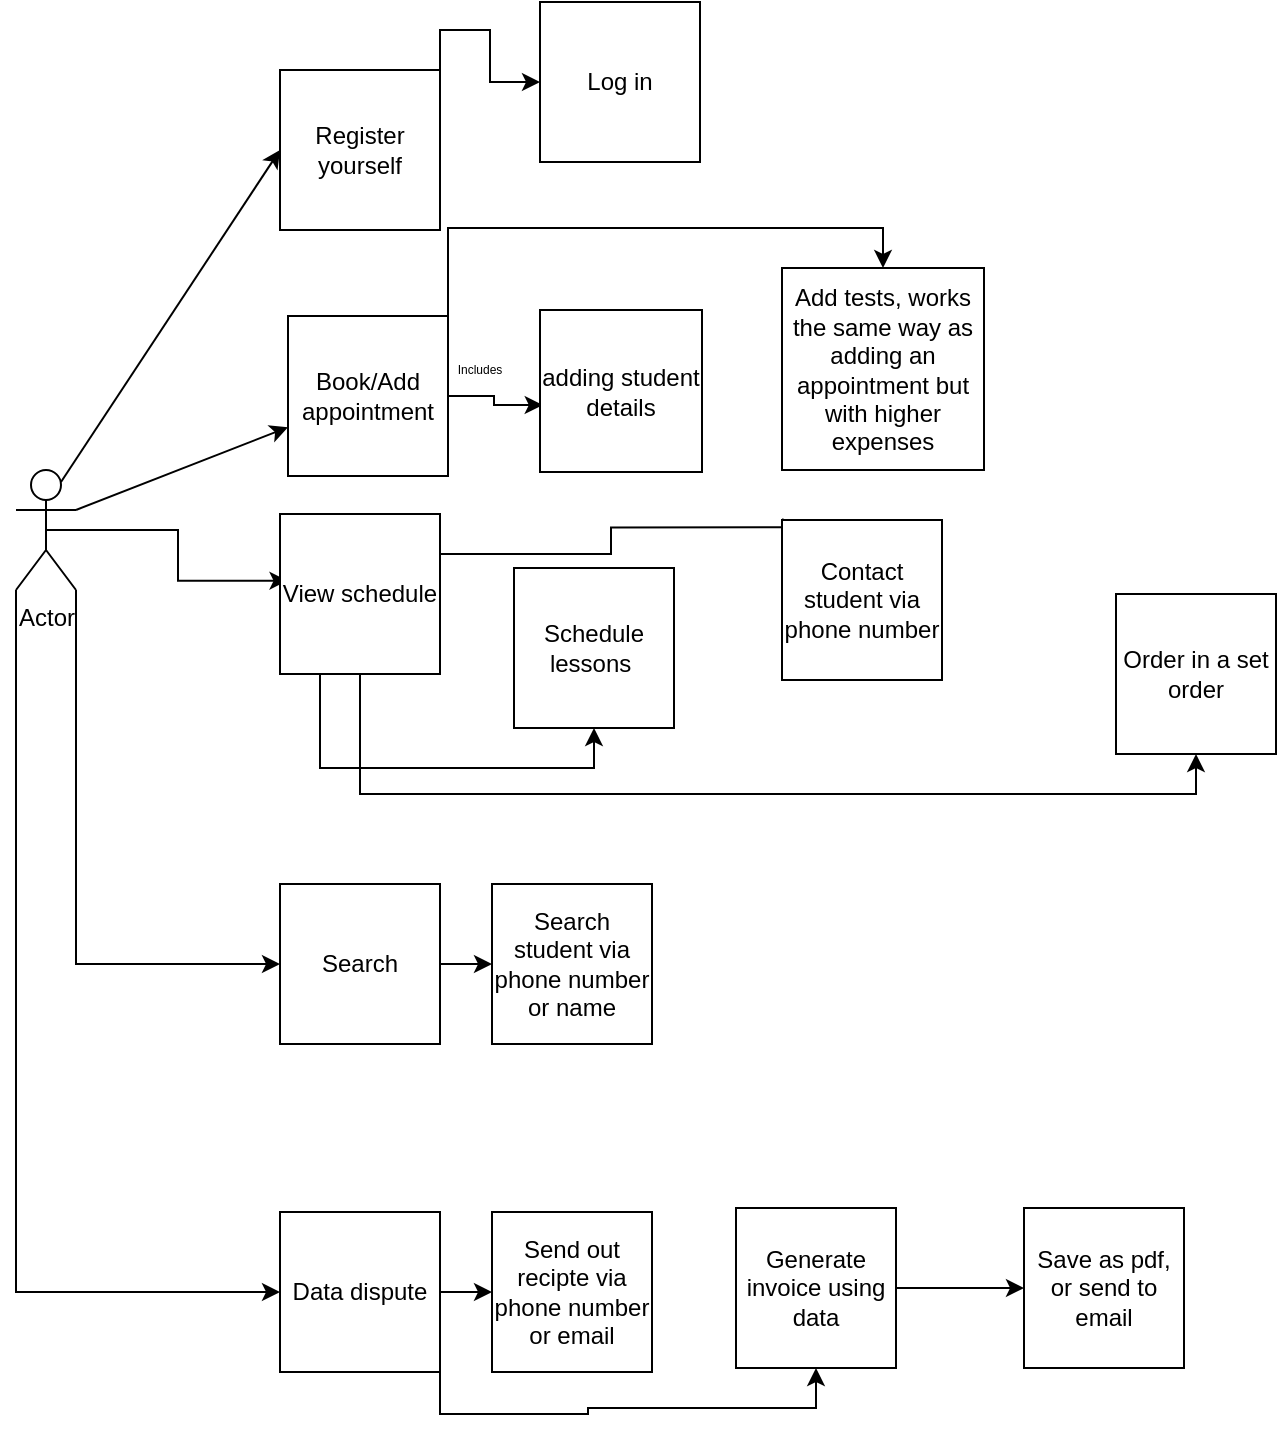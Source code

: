<mxfile version="20.8.10" type="device"><diagram name="Page-1" id="KB8slQ-TiqNZOqMbWdbp"><mxGraphModel dx="1567" dy="713" grid="0" gridSize="10" guides="1" tooltips="1" connect="1" arrows="1" fold="1" page="0" pageScale="1" pageWidth="850" pageHeight="1100" math="0" shadow="0"><root><mxCell id="0"/><mxCell id="1" parent="0"/><mxCell id="MBRmDQ8AE86CIUF5vYFR-56" style="edgeStyle=orthogonalEdgeStyle;rounded=0;orthogonalLoop=1;jettySize=auto;html=1;exitX=0.5;exitY=0.5;exitDx=0;exitDy=0;exitPerimeter=0;entryX=0.047;entryY=0.417;entryDx=0;entryDy=0;entryPerimeter=0;fontSize=6;" edge="1" parent="1" source="MBRmDQ8AE86CIUF5vYFR-2" target="MBRmDQ8AE86CIUF5vYFR-13"><mxGeometry relative="1" as="geometry"/></mxCell><mxCell id="MBRmDQ8AE86CIUF5vYFR-57" style="edgeStyle=orthogonalEdgeStyle;rounded=0;orthogonalLoop=1;jettySize=auto;html=1;exitX=1;exitY=1;exitDx=0;exitDy=0;exitPerimeter=0;entryX=0;entryY=0.5;entryDx=0;entryDy=0;fontSize=6;" edge="1" parent="1" source="MBRmDQ8AE86CIUF5vYFR-2" target="MBRmDQ8AE86CIUF5vYFR-17"><mxGeometry relative="1" as="geometry"/></mxCell><mxCell id="MBRmDQ8AE86CIUF5vYFR-69" style="edgeStyle=orthogonalEdgeStyle;rounded=0;orthogonalLoop=1;jettySize=auto;html=1;exitX=0;exitY=1;exitDx=0;exitDy=0;exitPerimeter=0;entryX=0;entryY=0.5;entryDx=0;entryDy=0;fontSize=6;" edge="1" parent="1" source="MBRmDQ8AE86CIUF5vYFR-2" target="MBRmDQ8AE86CIUF5vYFR-21"><mxGeometry relative="1" as="geometry"/></mxCell><mxCell id="MBRmDQ8AE86CIUF5vYFR-2" value="Actor" style="shape=umlActor;verticalLabelPosition=bottom;verticalAlign=top;html=1;outlineConnect=0;" vertex="1" parent="1"><mxGeometry x="55" y="252" width="30" height="60" as="geometry"/></mxCell><mxCell id="MBRmDQ8AE86CIUF5vYFR-61" style="edgeStyle=orthogonalEdgeStyle;rounded=0;orthogonalLoop=1;jettySize=auto;html=1;exitX=1;exitY=0;exitDx=0;exitDy=0;entryX=0;entryY=0.5;entryDx=0;entryDy=0;fontSize=6;" edge="1" parent="1" source="MBRmDQ8AE86CIUF5vYFR-5" target="MBRmDQ8AE86CIUF5vYFR-60"><mxGeometry relative="1" as="geometry"/></mxCell><mxCell id="MBRmDQ8AE86CIUF5vYFR-5" value="Register yourself" style="whiteSpace=wrap;html=1;aspect=fixed;" vertex="1" parent="1"><mxGeometry x="187" y="52" width="80" height="80" as="geometry"/></mxCell><mxCell id="MBRmDQ8AE86CIUF5vYFR-64" style="edgeStyle=orthogonalEdgeStyle;rounded=0;orthogonalLoop=1;jettySize=auto;html=1;exitX=0.5;exitY=1;exitDx=0;exitDy=0;entryX=0.5;entryY=1;entryDx=0;entryDy=0;fontSize=6;" edge="1" parent="1" source="MBRmDQ8AE86CIUF5vYFR-13" target="MBRmDQ8AE86CIUF5vYFR-20"><mxGeometry relative="1" as="geometry"/></mxCell><mxCell id="MBRmDQ8AE86CIUF5vYFR-66" style="edgeStyle=orthogonalEdgeStyle;rounded=0;orthogonalLoop=1;jettySize=auto;html=1;exitX=0.25;exitY=1;exitDx=0;exitDy=0;entryX=0.5;entryY=1;entryDx=0;entryDy=0;fontSize=6;" edge="1" parent="1" source="MBRmDQ8AE86CIUF5vYFR-13" target="MBRmDQ8AE86CIUF5vYFR-65"><mxGeometry relative="1" as="geometry"/></mxCell><mxCell id="MBRmDQ8AE86CIUF5vYFR-68" style="edgeStyle=orthogonalEdgeStyle;rounded=0;orthogonalLoop=1;jettySize=auto;html=1;exitX=1;exitY=0.25;exitDx=0;exitDy=0;entryX=0.116;entryY=0.046;entryDx=0;entryDy=0;entryPerimeter=0;fontSize=6;" edge="1" parent="1" source="MBRmDQ8AE86CIUF5vYFR-13" target="MBRmDQ8AE86CIUF5vYFR-14"><mxGeometry relative="1" as="geometry"/></mxCell><mxCell id="MBRmDQ8AE86CIUF5vYFR-13" value="View schedule" style="whiteSpace=wrap;html=1;aspect=fixed;" vertex="1" parent="1"><mxGeometry x="187" y="274" width="80" height="80" as="geometry"/></mxCell><mxCell id="MBRmDQ8AE86CIUF5vYFR-55" style="edgeStyle=orthogonalEdgeStyle;rounded=0;orthogonalLoop=1;jettySize=auto;html=1;exitX=1;exitY=0.5;exitDx=0;exitDy=0;entryX=0;entryY=0.5;entryDx=0;entryDy=0;fontSize=6;" edge="1" parent="1" source="MBRmDQ8AE86CIUF5vYFR-17" target="MBRmDQ8AE86CIUF5vYFR-18"><mxGeometry relative="1" as="geometry"/></mxCell><mxCell id="MBRmDQ8AE86CIUF5vYFR-17" value="Search" style="whiteSpace=wrap;html=1;aspect=fixed;" vertex="1" parent="1"><mxGeometry x="187" y="459" width="80" height="80" as="geometry"/></mxCell><mxCell id="MBRmDQ8AE86CIUF5vYFR-18" value="Search student via phone number or name" style="whiteSpace=wrap;html=1;aspect=fixed;" vertex="1" parent="1"><mxGeometry x="293" y="459" width="80" height="80" as="geometry"/></mxCell><mxCell id="MBRmDQ8AE86CIUF5vYFR-20" value="Order in a set order" style="whiteSpace=wrap;html=1;aspect=fixed;" vertex="1" parent="1"><mxGeometry x="605" y="314" width="80" height="80" as="geometry"/></mxCell><mxCell id="MBRmDQ8AE86CIUF5vYFR-70" style="edgeStyle=orthogonalEdgeStyle;rounded=0;orthogonalLoop=1;jettySize=auto;html=1;exitX=1;exitY=0.5;exitDx=0;exitDy=0;entryX=0;entryY=0.5;entryDx=0;entryDy=0;fontSize=6;" edge="1" parent="1" source="MBRmDQ8AE86CIUF5vYFR-21" target="MBRmDQ8AE86CIUF5vYFR-22"><mxGeometry relative="1" as="geometry"/></mxCell><mxCell id="MBRmDQ8AE86CIUF5vYFR-71" style="edgeStyle=orthogonalEdgeStyle;rounded=0;orthogonalLoop=1;jettySize=auto;html=1;exitX=1;exitY=0.75;exitDx=0;exitDy=0;entryX=0.5;entryY=1;entryDx=0;entryDy=0;fontSize=6;" edge="1" parent="1" source="MBRmDQ8AE86CIUF5vYFR-21" target="MBRmDQ8AE86CIUF5vYFR-23"><mxGeometry relative="1" as="geometry"><Array as="points"><mxPoint x="267" y="724"/><mxPoint x="341" y="724"/><mxPoint x="341" y="721"/><mxPoint x="455" y="721"/></Array></mxGeometry></mxCell><mxCell id="MBRmDQ8AE86CIUF5vYFR-21" value="Data dispute" style="whiteSpace=wrap;html=1;aspect=fixed;" vertex="1" parent="1"><mxGeometry x="187" y="623" width="80" height="80" as="geometry"/></mxCell><mxCell id="MBRmDQ8AE86CIUF5vYFR-22" value="Send out recipte via phone number or email" style="whiteSpace=wrap;html=1;aspect=fixed;" vertex="1" parent="1"><mxGeometry x="293" y="623" width="80" height="80" as="geometry"/></mxCell><mxCell id="MBRmDQ8AE86CIUF5vYFR-72" style="edgeStyle=orthogonalEdgeStyle;rounded=0;orthogonalLoop=1;jettySize=auto;html=1;exitX=1;exitY=0.5;exitDx=0;exitDy=0;fontSize=6;" edge="1" parent="1" source="MBRmDQ8AE86CIUF5vYFR-23" target="MBRmDQ8AE86CIUF5vYFR-24"><mxGeometry relative="1" as="geometry"/></mxCell><mxCell id="MBRmDQ8AE86CIUF5vYFR-23" value="Generate invoice using data" style="whiteSpace=wrap;html=1;aspect=fixed;" vertex="1" parent="1"><mxGeometry x="415" y="621" width="80" height="80" as="geometry"/></mxCell><mxCell id="MBRmDQ8AE86CIUF5vYFR-24" value="Save as pdf, or send to email" style="whiteSpace=wrap;html=1;aspect=fixed;" vertex="1" parent="1"><mxGeometry x="559" y="621" width="80" height="80" as="geometry"/></mxCell><mxCell id="MBRmDQ8AE86CIUF5vYFR-49" style="edgeStyle=orthogonalEdgeStyle;rounded=0;orthogonalLoop=1;jettySize=auto;html=1;exitX=1;exitY=0.5;exitDx=0;exitDy=0;entryX=0.017;entryY=0.587;entryDx=0;entryDy=0;entryPerimeter=0;fontSize=6;" edge="1" parent="1" source="MBRmDQ8AE86CIUF5vYFR-29" target="MBRmDQ8AE86CIUF5vYFR-30"><mxGeometry relative="1" as="geometry"/></mxCell><mxCell id="MBRmDQ8AE86CIUF5vYFR-59" style="edgeStyle=orthogonalEdgeStyle;rounded=0;orthogonalLoop=1;jettySize=auto;html=1;exitX=1;exitY=0;exitDx=0;exitDy=0;entryX=0.5;entryY=0;entryDx=0;entryDy=0;fontSize=6;" edge="1" parent="1" source="MBRmDQ8AE86CIUF5vYFR-29" target="MBRmDQ8AE86CIUF5vYFR-58"><mxGeometry relative="1" as="geometry"/></mxCell><mxCell id="MBRmDQ8AE86CIUF5vYFR-29" value="Book/Add appointment" style="whiteSpace=wrap;html=1;aspect=fixed;" vertex="1" parent="1"><mxGeometry x="191" y="175" width="80" height="80" as="geometry"/></mxCell><mxCell id="MBRmDQ8AE86CIUF5vYFR-30" value="adding student details" style="whiteSpace=wrap;html=1;aspect=fixed;" vertex="1" parent="1"><mxGeometry x="317" y="172" width="81" height="81" as="geometry"/></mxCell><mxCell id="MBRmDQ8AE86CIUF5vYFR-34" value="" style="endArrow=classic;html=1;rounded=0;exitX=0.75;exitY=0.1;exitDx=0;exitDy=0;exitPerimeter=0;entryX=0;entryY=0.5;entryDx=0;entryDy=0;" edge="1" parent="1" source="MBRmDQ8AE86CIUF5vYFR-2" target="MBRmDQ8AE86CIUF5vYFR-5"><mxGeometry width="50" height="50" relative="1" as="geometry"><mxPoint x="417" y="286" as="sourcePoint"/><mxPoint x="467" y="236" as="targetPoint"/></mxGeometry></mxCell><mxCell id="MBRmDQ8AE86CIUF5vYFR-39" value="" style="endArrow=classic;html=1;rounded=0;fontSize=6;exitX=1;exitY=0.333;exitDx=0;exitDy=0;exitPerimeter=0;" edge="1" parent="1" source="MBRmDQ8AE86CIUF5vYFR-2" target="MBRmDQ8AE86CIUF5vYFR-29"><mxGeometry width="50" height="50" relative="1" as="geometry"><mxPoint x="387" y="228" as="sourcePoint"/><mxPoint x="437" y="178" as="targetPoint"/></mxGeometry></mxCell><mxCell id="MBRmDQ8AE86CIUF5vYFR-46" value="&lt;font style=&quot;font-size: 6px;&quot;&gt;Includes&lt;/font&gt;" style="text;html=1;strokeColor=none;fillColor=none;align=center;verticalAlign=middle;whiteSpace=wrap;rounded=0;" vertex="1" parent="1"><mxGeometry x="257" y="187" width="60" height="26" as="geometry"/></mxCell><mxCell id="MBRmDQ8AE86CIUF5vYFR-58" value="Add tests, works the same way as adding an appointment but with higher expenses" style="whiteSpace=wrap;html=1;aspect=fixed;" vertex="1" parent="1"><mxGeometry x="438" y="151" width="101" height="101" as="geometry"/></mxCell><mxCell id="MBRmDQ8AE86CIUF5vYFR-60" value="Log in" style="whiteSpace=wrap;html=1;aspect=fixed;" vertex="1" parent="1"><mxGeometry x="317" y="18" width="80" height="80" as="geometry"/></mxCell><mxCell id="MBRmDQ8AE86CIUF5vYFR-14" value="Contact student via phone number" style="whiteSpace=wrap;html=1;aspect=fixed;" vertex="1" parent="1"><mxGeometry x="438" y="277" width="80" height="80" as="geometry"/></mxCell><mxCell id="MBRmDQ8AE86CIUF5vYFR-65" value="Schedule&lt;br/&gt;lessons&amp;nbsp;" style="whiteSpace=wrap;html=1;aspect=fixed;" vertex="1" parent="1"><mxGeometry x="304" y="301" width="80" height="80" as="geometry"/></mxCell></root></mxGraphModel></diagram></mxfile>